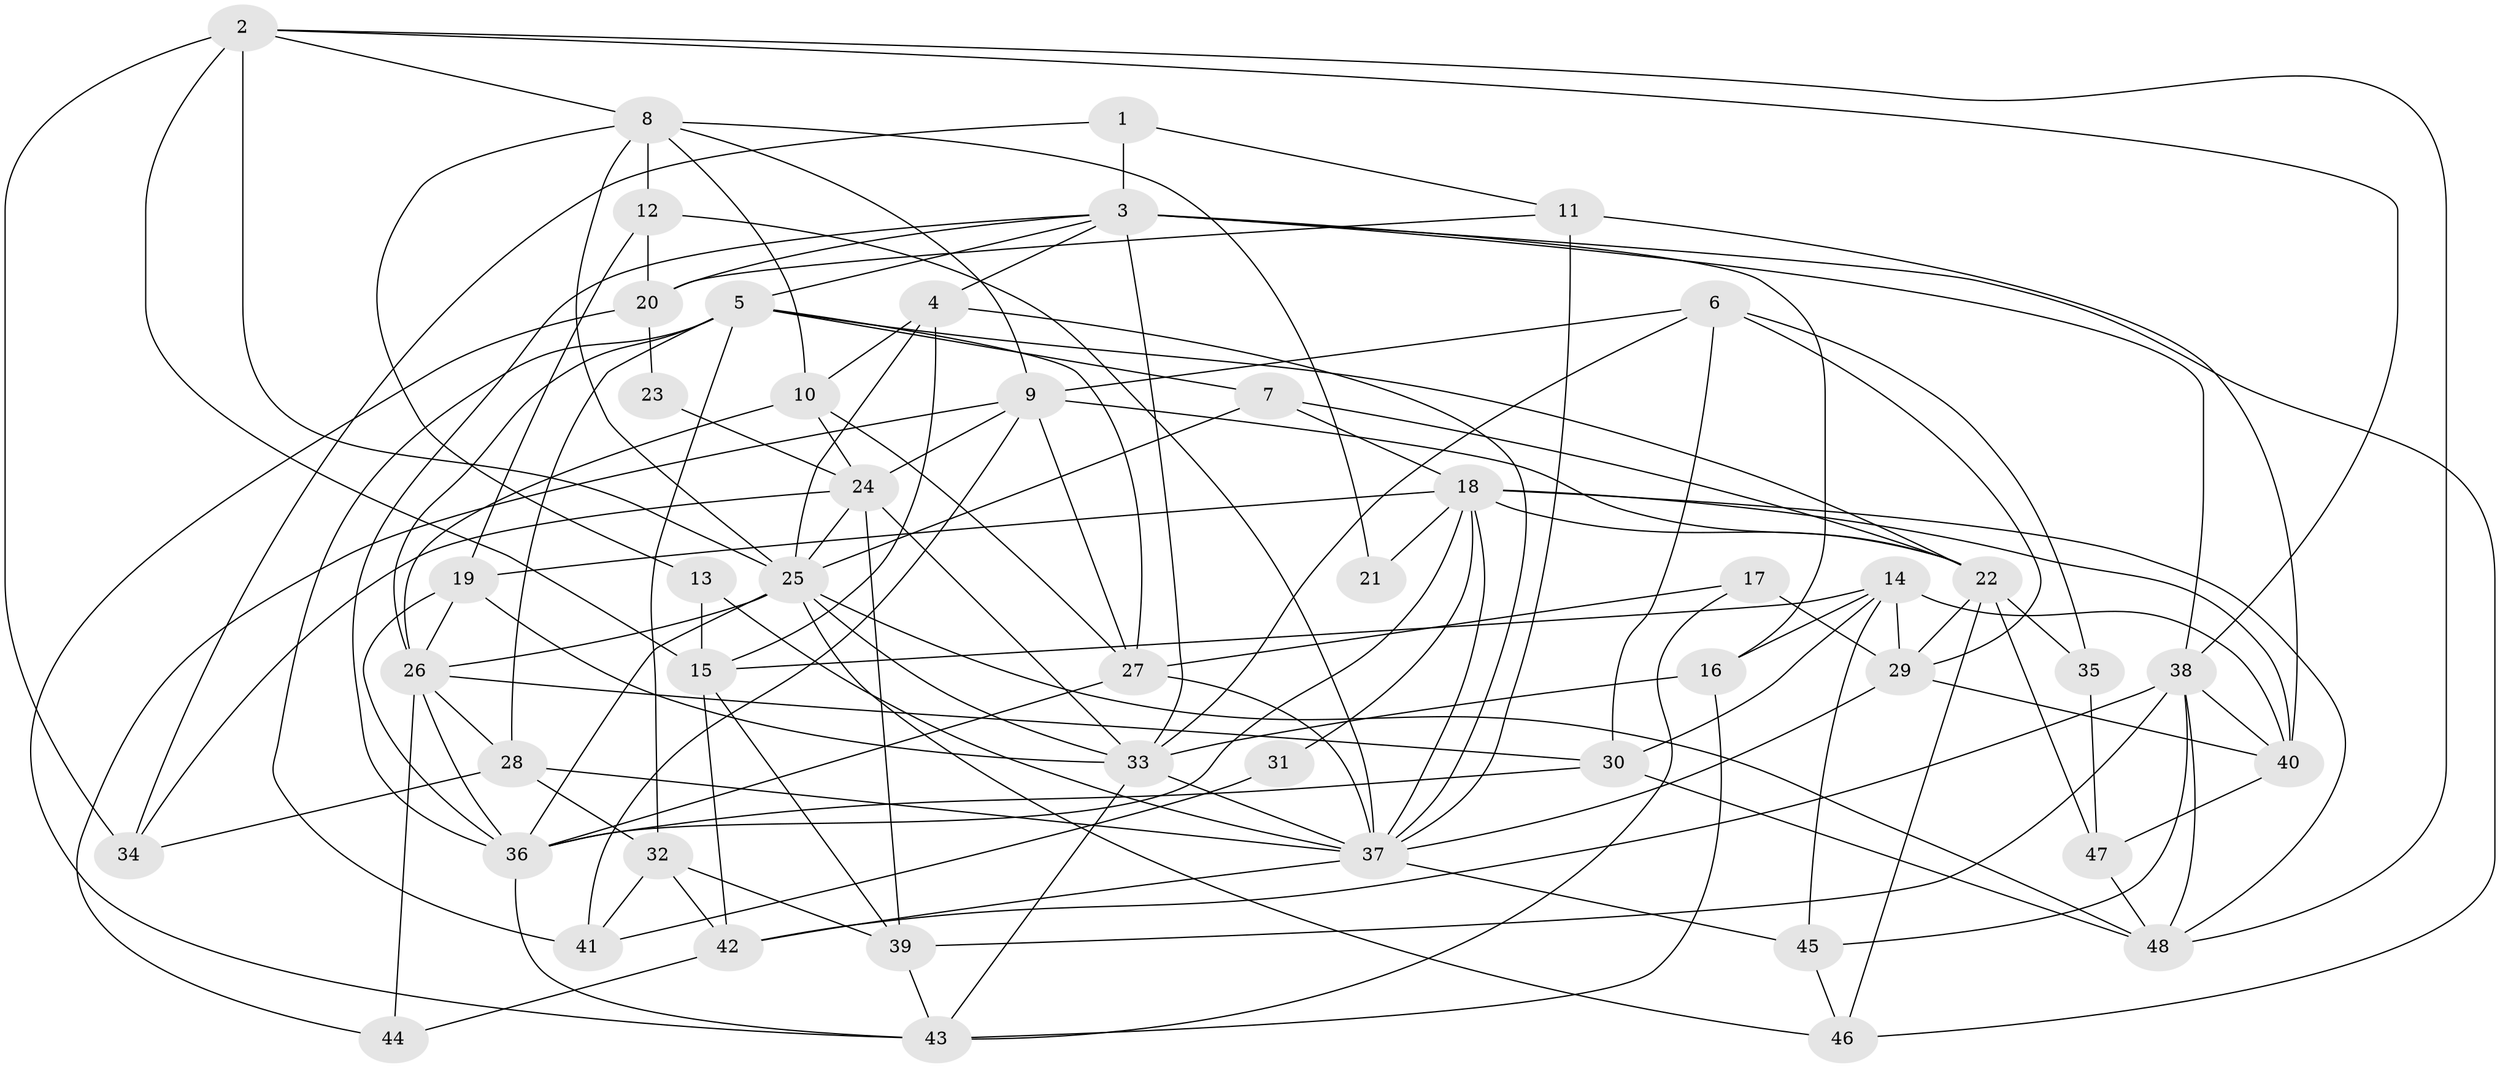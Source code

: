 // original degree distribution, {3: 0.23157894736842105, 4: 0.2631578947368421, 5: 0.21052631578947367, 6: 0.08421052631578947, 2: 0.15789473684210525, 7: 0.042105263157894736, 8: 0.010526315789473684}
// Generated by graph-tools (version 1.1) at 2025/02/03/09/25 03:02:15]
// undirected, 48 vertices, 131 edges
graph export_dot {
graph [start="1"]
  node [color=gray90,style=filled];
  1;
  2;
  3;
  4;
  5;
  6;
  7;
  8;
  9;
  10;
  11;
  12;
  13;
  14;
  15;
  16;
  17;
  18;
  19;
  20;
  21;
  22;
  23;
  24;
  25;
  26;
  27;
  28;
  29;
  30;
  31;
  32;
  33;
  34;
  35;
  36;
  37;
  38;
  39;
  40;
  41;
  42;
  43;
  44;
  45;
  46;
  47;
  48;
  1 -- 3 [weight=1.0];
  1 -- 11 [weight=1.0];
  1 -- 34 [weight=1.0];
  2 -- 8 [weight=1.0];
  2 -- 15 [weight=1.0];
  2 -- 25 [weight=1.0];
  2 -- 34 [weight=2.0];
  2 -- 38 [weight=1.0];
  2 -- 48 [weight=1.0];
  3 -- 4 [weight=2.0];
  3 -- 5 [weight=1.0];
  3 -- 16 [weight=1.0];
  3 -- 20 [weight=2.0];
  3 -- 33 [weight=1.0];
  3 -- 36 [weight=1.0];
  3 -- 38 [weight=1.0];
  3 -- 46 [weight=1.0];
  4 -- 10 [weight=1.0];
  4 -- 15 [weight=1.0];
  4 -- 25 [weight=1.0];
  4 -- 37 [weight=1.0];
  5 -- 7 [weight=1.0];
  5 -- 22 [weight=1.0];
  5 -- 26 [weight=1.0];
  5 -- 27 [weight=1.0];
  5 -- 28 [weight=1.0];
  5 -- 32 [weight=1.0];
  5 -- 41 [weight=2.0];
  6 -- 9 [weight=1.0];
  6 -- 29 [weight=1.0];
  6 -- 30 [weight=1.0];
  6 -- 33 [weight=2.0];
  6 -- 35 [weight=1.0];
  7 -- 18 [weight=1.0];
  7 -- 22 [weight=2.0];
  7 -- 25 [weight=1.0];
  8 -- 9 [weight=1.0];
  8 -- 10 [weight=1.0];
  8 -- 12 [weight=1.0];
  8 -- 13 [weight=1.0];
  8 -- 21 [weight=1.0];
  8 -- 25 [weight=1.0];
  9 -- 22 [weight=1.0];
  9 -- 24 [weight=2.0];
  9 -- 27 [weight=1.0];
  9 -- 41 [weight=1.0];
  9 -- 44 [weight=1.0];
  10 -- 24 [weight=1.0];
  10 -- 26 [weight=1.0];
  10 -- 27 [weight=1.0];
  11 -- 20 [weight=1.0];
  11 -- 37 [weight=1.0];
  11 -- 40 [weight=1.0];
  12 -- 19 [weight=1.0];
  12 -- 20 [weight=1.0];
  12 -- 37 [weight=1.0];
  13 -- 15 [weight=1.0];
  13 -- 37 [weight=2.0];
  14 -- 15 [weight=1.0];
  14 -- 16 [weight=1.0];
  14 -- 29 [weight=1.0];
  14 -- 30 [weight=1.0];
  14 -- 40 [weight=1.0];
  14 -- 45 [weight=2.0];
  15 -- 39 [weight=1.0];
  15 -- 42 [weight=1.0];
  16 -- 33 [weight=1.0];
  16 -- 43 [weight=1.0];
  17 -- 27 [weight=1.0];
  17 -- 29 [weight=1.0];
  17 -- 43 [weight=1.0];
  18 -- 19 [weight=1.0];
  18 -- 21 [weight=1.0];
  18 -- 22 [weight=1.0];
  18 -- 31 [weight=1.0];
  18 -- 36 [weight=1.0];
  18 -- 37 [weight=1.0];
  18 -- 40 [weight=1.0];
  18 -- 48 [weight=1.0];
  19 -- 26 [weight=1.0];
  19 -- 33 [weight=1.0];
  19 -- 36 [weight=1.0];
  20 -- 23 [weight=1.0];
  20 -- 43 [weight=1.0];
  22 -- 29 [weight=1.0];
  22 -- 35 [weight=1.0];
  22 -- 46 [weight=1.0];
  22 -- 47 [weight=1.0];
  23 -- 24 [weight=1.0];
  24 -- 25 [weight=1.0];
  24 -- 33 [weight=1.0];
  24 -- 34 [weight=1.0];
  24 -- 39 [weight=1.0];
  25 -- 26 [weight=1.0];
  25 -- 33 [weight=1.0];
  25 -- 36 [weight=1.0];
  25 -- 46 [weight=1.0];
  25 -- 48 [weight=1.0];
  26 -- 28 [weight=1.0];
  26 -- 30 [weight=1.0];
  26 -- 36 [weight=1.0];
  26 -- 44 [weight=1.0];
  27 -- 36 [weight=1.0];
  27 -- 37 [weight=1.0];
  28 -- 32 [weight=1.0];
  28 -- 34 [weight=1.0];
  28 -- 37 [weight=1.0];
  29 -- 37 [weight=1.0];
  29 -- 40 [weight=1.0];
  30 -- 36 [weight=2.0];
  30 -- 48 [weight=1.0];
  31 -- 41 [weight=1.0];
  32 -- 39 [weight=1.0];
  32 -- 41 [weight=1.0];
  32 -- 42 [weight=1.0];
  33 -- 37 [weight=1.0];
  33 -- 43 [weight=1.0];
  35 -- 47 [weight=1.0];
  36 -- 43 [weight=1.0];
  37 -- 42 [weight=1.0];
  37 -- 45 [weight=1.0];
  38 -- 39 [weight=1.0];
  38 -- 40 [weight=1.0];
  38 -- 42 [weight=1.0];
  38 -- 45 [weight=1.0];
  38 -- 48 [weight=1.0];
  39 -- 43 [weight=1.0];
  40 -- 47 [weight=1.0];
  42 -- 44 [weight=1.0];
  45 -- 46 [weight=1.0];
  47 -- 48 [weight=1.0];
}
